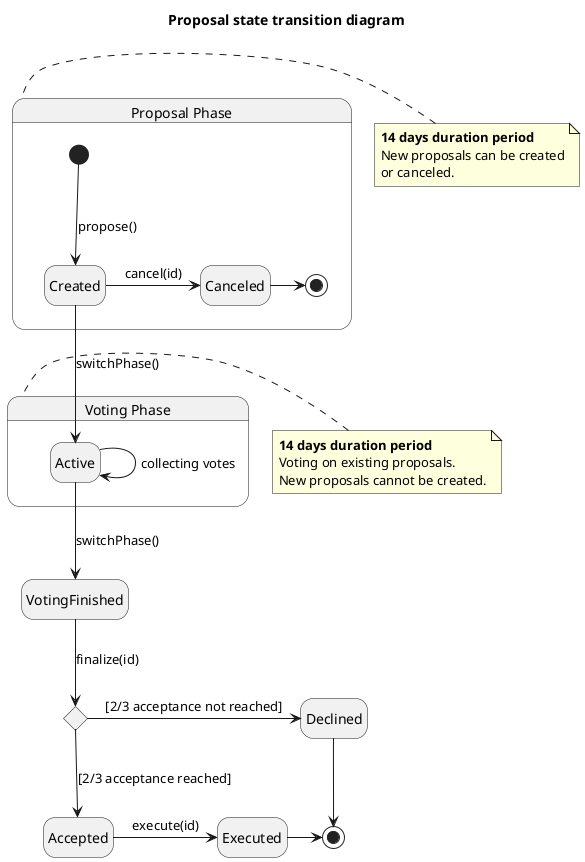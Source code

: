 @startuml Proposal state

title Proposal state transition diagram

hide empty description

state "Proposal Phase" as ProposalPhase {
    [*] --> Created : propose()

    Created -> Canceled : cancel(id)
    Canceled -> [*]
}

note left of ProposalPhase
    **14 days duration period**
    New proposals can be сreated
    or canceled.
end note

state "Voting Phase" as VotingPhase {
    Created --> Active : switchPhase()

    Active --> Active : collecting votes
}

note left of VotingPhase
    **14 days duration period**
    Voting on existing proposals.
    New proposals cannot be created.
end note

Active --> VotingFinished : switchPhase()

state ProposalFinalized <<choice>>

VotingFinished --> ProposalFinalized : finalize(id)

ProposalFinalized -> Declined : [2/3 acceptance not reached]
Declined -> [*]

ProposalFinalized --> Accepted : [2/3 acceptance reached]
Accepted -> Executed : execute(id)
Executed -> [*]


@enduml
